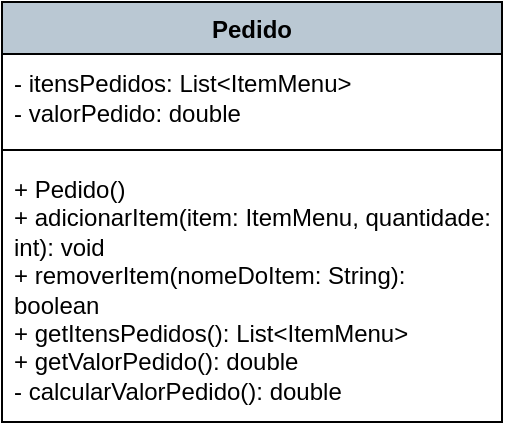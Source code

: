 <mxfile version="24.9.1">
  <diagram name="Página-1" id="bOeScgplJAU-y-E--n1w">
    <mxGraphModel dx="2021" dy="1913" grid="1" gridSize="10" guides="1" tooltips="1" connect="1" arrows="1" fold="1" page="1" pageScale="1" pageWidth="827" pageHeight="1169" math="0" shadow="0">
      <root>
        <mxCell id="0" />
        <mxCell id="1" parent="0" />
        <mxCell id="AsH49zCqaNoLqdRJWVG0-1" value="Pedido" style="swimlane;fontStyle=1;align=center;verticalAlign=top;childLayout=stackLayout;horizontal=1;startSize=26;horizontalStack=0;resizeParent=1;resizeParentMax=0;resizeLast=0;collapsible=1;marginBottom=0;whiteSpace=wrap;html=1;fillColor=#BAC8D3;" vertex="1" parent="1">
          <mxGeometry x="-500" y="-664" width="250" height="210" as="geometry" />
        </mxCell>
        <mxCell id="AsH49zCqaNoLqdRJWVG0-2" value="- itensPedidos: List&amp;lt;ItemMenu&amp;gt;&lt;div&gt;- valorPedido: double&lt;br&gt;&lt;/div&gt;" style="text;strokeColor=none;fillColor=none;align=left;verticalAlign=middle;spacingLeft=4;spacingRight=4;overflow=hidden;rotatable=0;points=[[0,0.5],[1,0.5]];portConstraint=eastwest;whiteSpace=wrap;html=1;" vertex="1" parent="AsH49zCqaNoLqdRJWVG0-1">
          <mxGeometry y="26" width="250" height="44" as="geometry" />
        </mxCell>
        <mxCell id="AsH49zCqaNoLqdRJWVG0-3" value="" style="line;strokeWidth=1;fillColor=none;align=left;verticalAlign=middle;spacingTop=-1;spacingLeft=3;spacingRight=3;rotatable=0;labelPosition=right;points=[];portConstraint=eastwest;strokeColor=inherit;" vertex="1" parent="AsH49zCqaNoLqdRJWVG0-1">
          <mxGeometry y="70" width="250" height="8" as="geometry" />
        </mxCell>
        <mxCell id="AsH49zCqaNoLqdRJWVG0-4" value="+ Pedido()&amp;nbsp;&lt;br&gt;+ adicionarItem(item: ItemMenu, quantidade: int): void&amp;nbsp;&lt;br&gt;+ removerItem(nomeDoItem: String): boolean&amp;nbsp;&lt;br&gt;+ getItensPedidos(): List&amp;lt;ItemMenu&amp;gt;&amp;nbsp;&lt;br&gt;+ getValorPedido(): double&amp;nbsp;&lt;br&gt;- calcularValorPedido(): double" style="text;strokeColor=none;fillColor=none;align=left;verticalAlign=middle;spacingLeft=4;spacingRight=4;overflow=hidden;rotatable=0;points=[[0,0.5],[1,0.5]];portConstraint=eastwest;whiteSpace=wrap;html=1;" vertex="1" parent="AsH49zCqaNoLqdRJWVG0-1">
          <mxGeometry y="78" width="250" height="132" as="geometry" />
        </mxCell>
      </root>
    </mxGraphModel>
  </diagram>
</mxfile>
